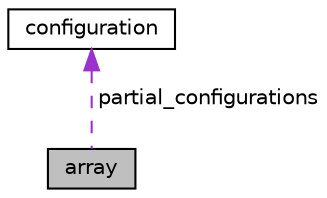 digraph "array"
{
  edge [fontname="Helvetica",fontsize="10",labelfontname="Helvetica",labelfontsize="10"];
  node [fontname="Helvetica",fontsize="10",shape=record];
  Node1 [label="array",height=0.2,width=0.4,color="black", fillcolor="grey75", style="filled", fontcolor="black"];
  Node2 -> Node1 [dir="back",color="darkorchid3",fontsize="10",style="dashed",label=" partial_configurations" ,fontname="Helvetica"];
  Node2 [label="configuration",height=0.2,width=0.4,color="black", fillcolor="white", style="filled",URL="$classconfiguration.html"];
}
